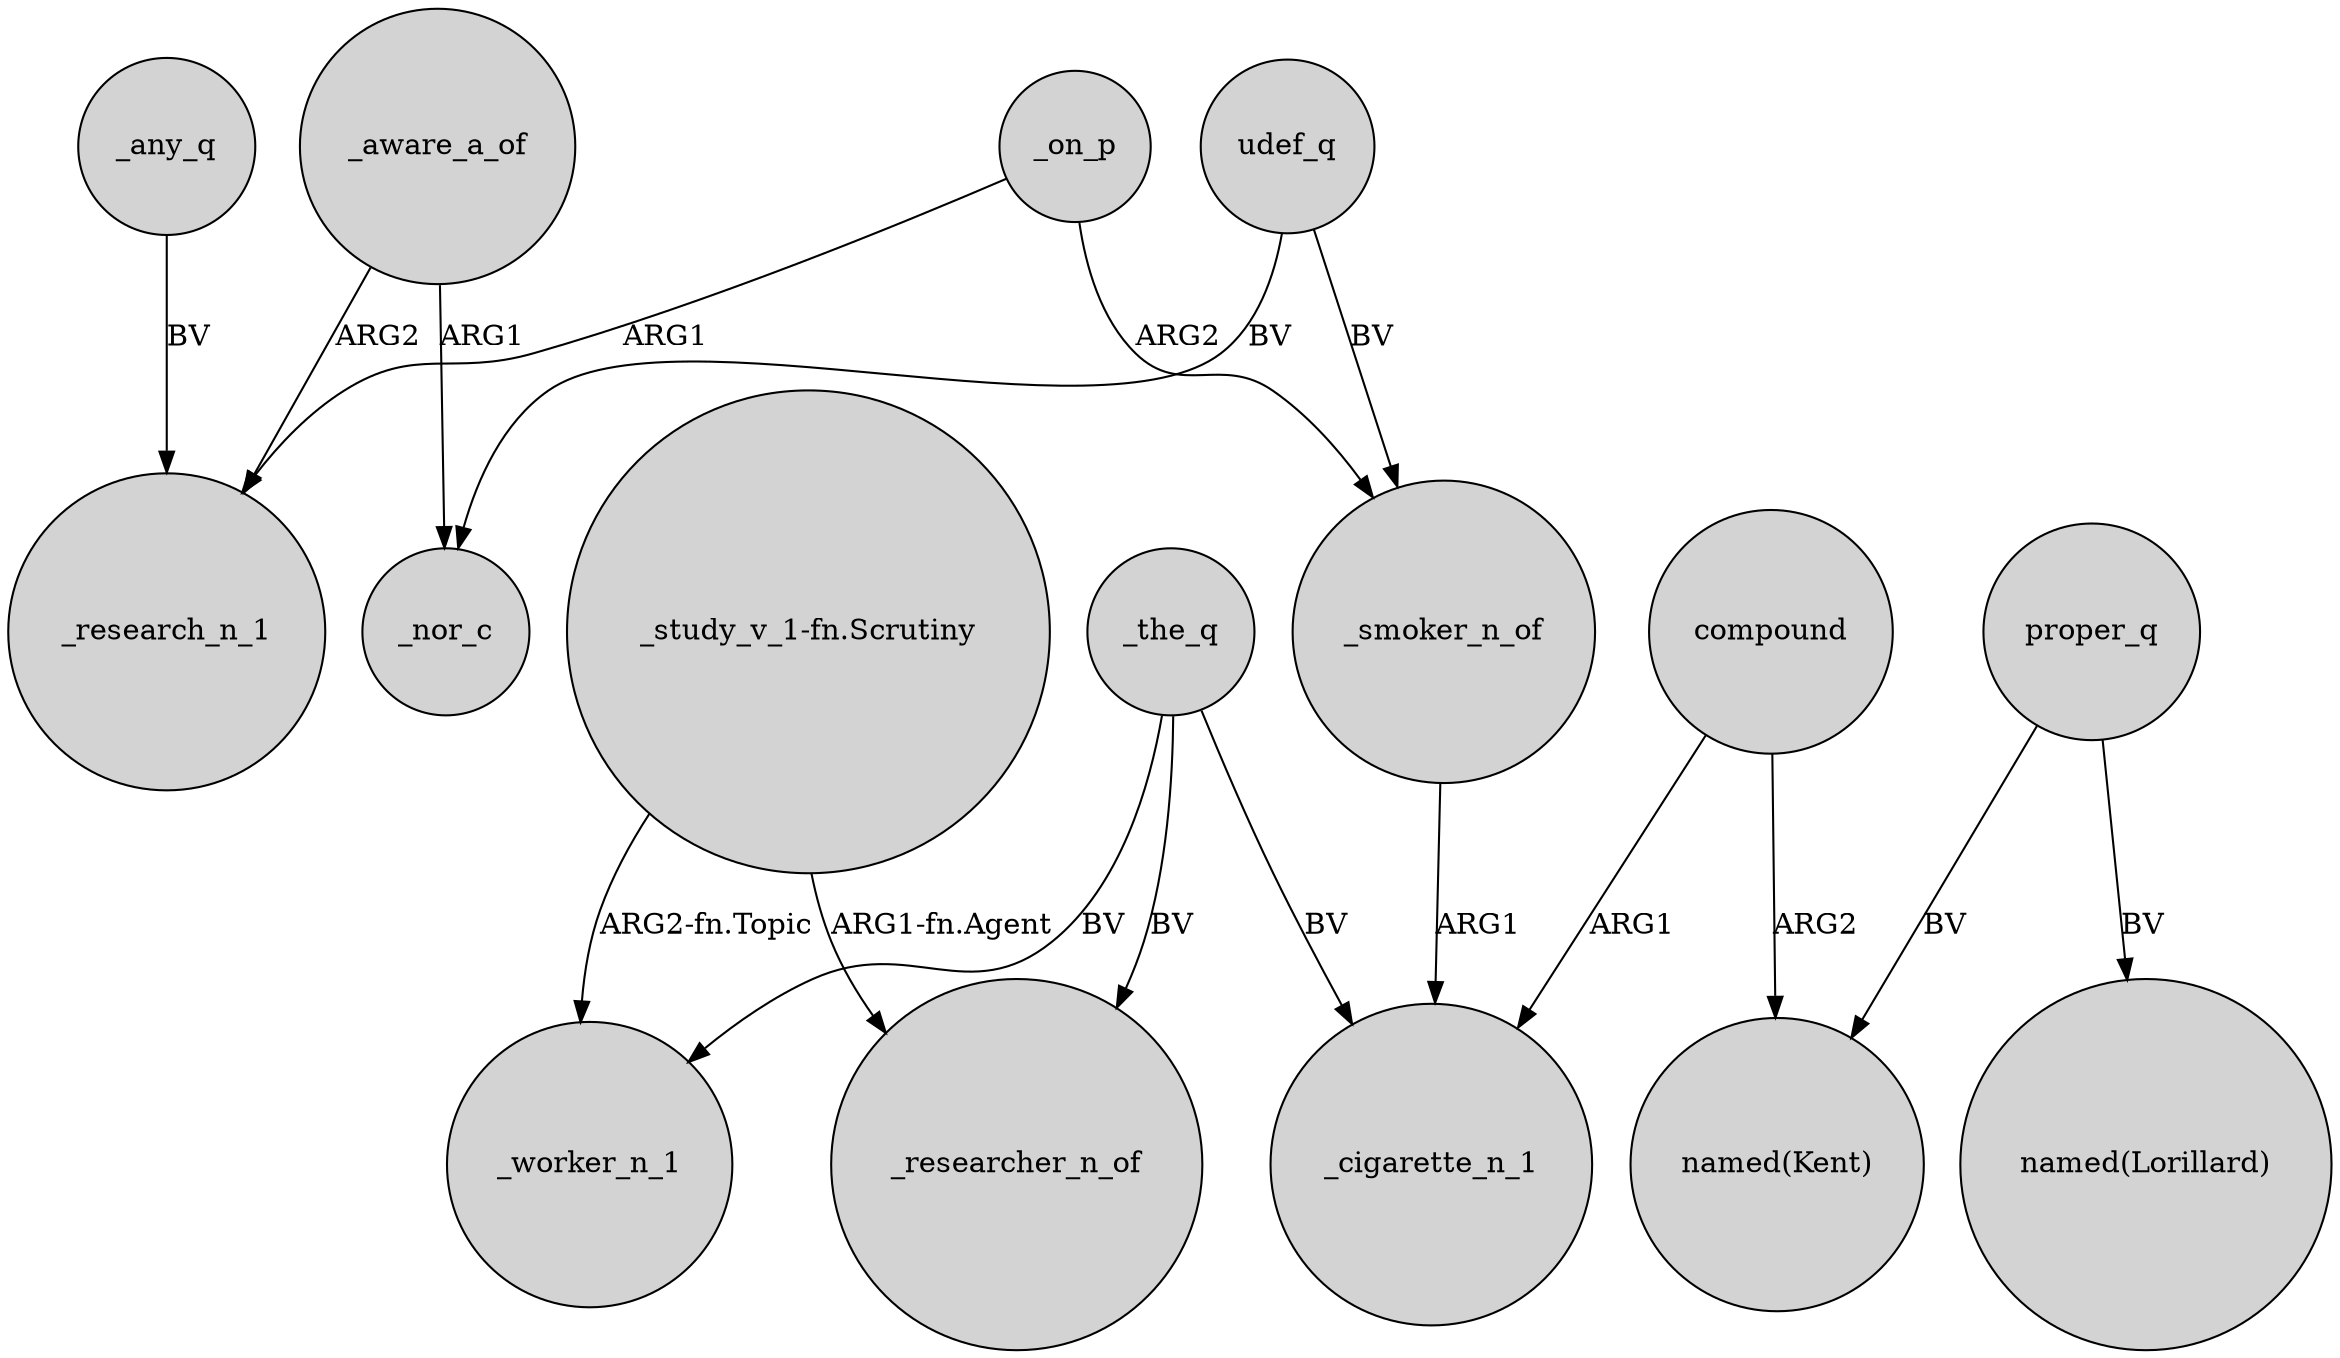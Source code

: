 digraph {
	node [shape=circle style=filled]
	_any_q -> _research_n_1 [label=BV]
	_on_p -> _smoker_n_of [label=ARG2]
	_smoker_n_of -> _cigarette_n_1 [label=ARG1]
	_aware_a_of -> _research_n_1 [label=ARG2]
	"_study_v_1-fn.Scrutiny" -> _worker_n_1 [label="ARG2-fn.Topic"]
	proper_q -> "named(Kent)" [label=BV]
	_aware_a_of -> _nor_c [label=ARG1]
	"_study_v_1-fn.Scrutiny" -> _researcher_n_of [label="ARG1-fn.Agent"]
	_on_p -> _research_n_1 [label=ARG1]
	_the_q -> _researcher_n_of [label=BV]
	_the_q -> _cigarette_n_1 [label=BV]
	udef_q -> _nor_c [label=BV]
	compound -> _cigarette_n_1 [label=ARG1]
	udef_q -> _smoker_n_of [label=BV]
	_the_q -> _worker_n_1 [label=BV]
	proper_q -> "named(Lorillard)" [label=BV]
	compound -> "named(Kent)" [label=ARG2]
}
